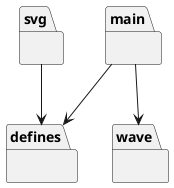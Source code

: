 @startuml packages_microtonal_game_synthesizer
set namespaceSeparator none
package "defines" as defines {
}
package "main" as main {
}
package "svg" as svg {
}
package "wave" as wave {
}
main --> defines
main --> wave
svg --> defines
@enduml
